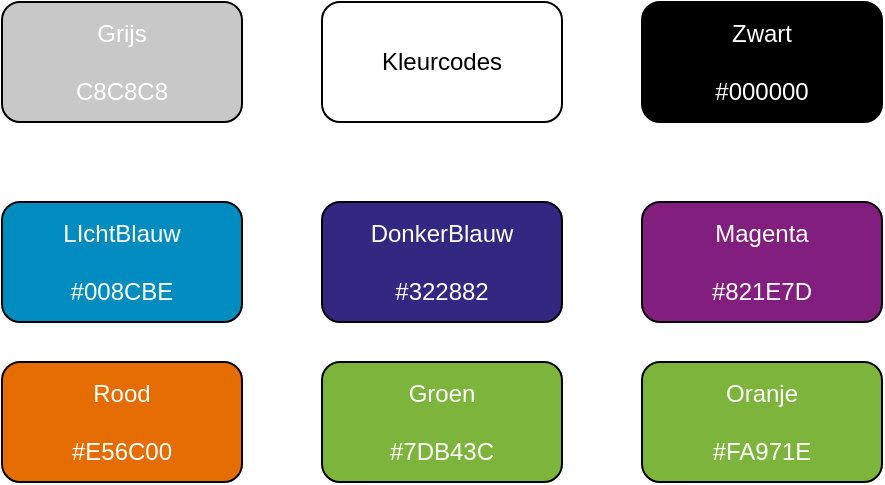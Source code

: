 <mxfile version="24.5.4" type="github">
  <diagram id="3228e29e-7158-1315-38df-8450db1d8a1d" name="Page-1">
    <mxGraphModel dx="1386" dy="759" grid="1" gridSize="10" guides="1" tooltips="1" connect="1" arrows="1" fold="1" page="1" pageScale="1" pageWidth="1169" pageHeight="827" background="none" math="0" shadow="0">
      <root>
        <mxCell id="0" />
        <mxCell id="1" parent="0" />
        <mxCell id="O1wtBWj5X4Myaa01LJPM-21653" value="&lt;font color=&quot;#ffffff&quot;&gt;LIchtBlauw&lt;/font&gt;&lt;div&gt;&lt;font color=&quot;#ffffff&quot;&gt;&lt;br&gt;&lt;/font&gt;&lt;div&gt;&lt;font color=&quot;#ffffff&quot;&gt;#008CBE&lt;/font&gt;&lt;br&gt;&lt;/div&gt;&lt;/div&gt;" style="rounded=1;whiteSpace=wrap;html=1;fillColor=#008CBE;" vertex="1" parent="1">
          <mxGeometry x="80" y="160" width="120" height="60" as="geometry" />
        </mxCell>
        <mxCell id="O1wtBWj5X4Myaa01LJPM-21654" value="&lt;div&gt;&lt;div&gt;&lt;font color=&quot;#ffffff&quot;&gt;DonkerBlauw&lt;/font&gt;&lt;/div&gt;&lt;/div&gt;&lt;div&gt;&lt;font color=&quot;#ffffff&quot;&gt;&lt;br&gt;&lt;/font&gt;&lt;/div&gt;&lt;div&gt;&lt;font color=&quot;#ffffff&quot;&gt;#322882&lt;br&gt;&lt;/font&gt;&lt;/div&gt;" style="rounded=1;whiteSpace=wrap;html=1;fillColor=#322882;" vertex="1" parent="1">
          <mxGeometry x="240" y="160" width="120" height="60" as="geometry" />
        </mxCell>
        <mxCell id="O1wtBWj5X4Myaa01LJPM-21655" value="&lt;div&gt;&lt;div&gt;&lt;font color=&quot;#ffffff&quot;&gt;Magenta&lt;/font&gt;&lt;/div&gt;&lt;/div&gt;&lt;div&gt;&lt;font color=&quot;#ffffff&quot;&gt;&lt;br&gt;&lt;/font&gt;&lt;/div&gt;&lt;div&gt;&lt;font color=&quot;#ffffff&quot;&gt;#821E7D&lt;/font&gt;&lt;br&gt;&lt;/div&gt;" style="rounded=1;whiteSpace=wrap;html=1;fillColor=#821E7D;" vertex="1" parent="1">
          <mxGeometry x="400" y="160" width="120" height="60" as="geometry" />
        </mxCell>
        <mxCell id="O1wtBWj5X4Myaa01LJPM-21656" value="&lt;div&gt;&lt;div&gt;&lt;font color=&quot;#ffffff&quot;&gt;Rood&lt;/font&gt;&lt;/div&gt;&lt;/div&gt;&lt;div&gt;&lt;font color=&quot;#ffffff&quot;&gt;&lt;br&gt;&lt;/font&gt;&lt;/div&gt;&lt;div&gt;&lt;span style=&quot;background-color: initial;&quot;&gt;&lt;font color=&quot;#ffffff&quot;&gt;#E56C00&lt;/font&gt;&lt;/span&gt;&lt;span style=&quot;background-color: initial; text-wrap: nowrap; color: rgba(0, 0, 0, 0); font-family: monospace; font-size: 0px; text-align: start;&quot;&gt;%3CmxGraphModel%3E%3Croot%3E%3CmxCell%20id%3D%220%22%2F%3E%3CmxCell%20id%3D%221%22%20parent%3D%220%22%2F%3E%3CmxCell%20id%3D%222%22%20value%3D%22%26lt%3Bfont%20color%3D%26quot%3B%23ffffff%26quot%3B%26gt%3BLIchtBlauw%26lt%3B%2Ffont%26gt%3B%26lt%3Bdiv%26gt%3B%26lt%3Bfont%20color%3D%26quot%3B%23ffffff%26quot%3B%26gt%3B%26lt%3Bbr%26gt%3B%26lt%3B%2Ffont%26gt%3B%26lt%3Bdiv%26gt%3B%26lt%3Bfont%20color%3D%26quot%3B%23ffffff%26quot%3B%26gt%3B%23008CBE%26lt%3B%2Ffont%26gt%3B%26lt%3Bbr%26gt%3B%26lt%3B%2Fdiv%26gt%3B%26lt%3B%2Fdiv%26gt%3B%22%20style%3D%22rounded%3D1%3BwhiteSpace%3Dwrap%3Bhtml%3D1%3BfillColor%3D%23008CBE%3B%22%20vertex%3D%221%22%20parent%3D%221%22%3E%3CmxGeometry%20x%3D%2240%22%20y%3D%2240%22%20width%3D%22120%22%20height%3D%2260%22%20as%3D%22geometry%22%2F%3E%3C%2FmxCell%3E%3C%2Froot%3E%3C%2FmxGraphModel%3E&lt;/span&gt;&lt;span style=&quot;background-color: initial; text-wrap: nowrap; font-size: 0px;&quot;&gt;&lt;font face=&quot;monospace&quot; color=&quot;rgba(0, 0, 0, 0)&quot;&gt;#E56C00&lt;/font&gt;&lt;/span&gt;&lt;span style=&quot;background-color: initial; text-wrap: nowrap; font-size: 0px;&quot;&gt;&lt;font face=&quot;monospace&quot; color=&quot;#ba0000&quot;&gt;#E56C00&lt;/font&gt;&lt;/span&gt;&lt;br&gt;&lt;/div&gt;" style="rounded=1;whiteSpace=wrap;html=1;fillColor=#E56C00;" vertex="1" parent="1">
          <mxGeometry x="80" y="240" width="120" height="60" as="geometry" />
        </mxCell>
        <mxCell id="O1wtBWj5X4Myaa01LJPM-21657" value="&lt;div&gt;&lt;div&gt;&lt;font color=&quot;#ffffff&quot;&gt;Groen&lt;/font&gt;&lt;/div&gt;&lt;/div&gt;&lt;div&gt;&lt;font color=&quot;#ffffff&quot;&gt;&lt;br&gt;&lt;/font&gt;&lt;/div&gt;&lt;div&gt;&lt;font color=&quot;#ffffff&quot;&gt;#&lt;/font&gt;&lt;span style=&quot;background-color: initial;&quot;&gt;&lt;font color=&quot;#ffffff&quot;&gt;7DB43C&lt;/font&gt;&lt;/span&gt;&lt;/div&gt;" style="rounded=1;whiteSpace=wrap;html=1;fillColor=#7DB43C;" vertex="1" parent="1">
          <mxGeometry x="240" y="240" width="120" height="60" as="geometry" />
        </mxCell>
        <mxCell id="O1wtBWj5X4Myaa01LJPM-21658" value="&lt;div&gt;&lt;div&gt;&lt;font color=&quot;#ffffff&quot;&gt;Grijs&lt;/font&gt;&lt;/div&gt;&lt;/div&gt;&lt;div&gt;&lt;font color=&quot;#ffffff&quot;&gt;&lt;br&gt;&lt;/font&gt;&lt;/div&gt;&lt;div&gt;&lt;font color=&quot;#ffffff&quot;&gt;C8C8C8&lt;br&gt;&lt;/font&gt;&lt;/div&gt;" style="rounded=1;whiteSpace=wrap;html=1;fillColor=#C8C8C8;" vertex="1" parent="1">
          <mxGeometry x="80" y="60" width="120" height="60" as="geometry" />
        </mxCell>
        <mxCell id="O1wtBWj5X4Myaa01LJPM-21659" value="&lt;div&gt;&lt;div&gt;&lt;font color=&quot;#ffffff&quot;&gt;Zwart&lt;/font&gt;&lt;/div&gt;&lt;/div&gt;&lt;div&gt;&lt;font color=&quot;#ffffff&quot;&gt;&lt;br&gt;&lt;/font&gt;&lt;/div&gt;&lt;div&gt;&lt;font color=&quot;#ffffff&quot;&gt;#000000&lt;/font&gt;&lt;/div&gt;" style="rounded=1;whiteSpace=wrap;html=1;fillColor=#000000;" vertex="1" parent="1">
          <mxGeometry x="400" y="60" width="120" height="60" as="geometry" />
        </mxCell>
        <mxCell id="O1wtBWj5X4Myaa01LJPM-21660" value="&lt;div&gt;&lt;div&gt;&lt;font color=&quot;#ffffff&quot;&gt;Oranje&lt;/font&gt;&lt;/div&gt;&lt;/div&gt;&lt;div&gt;&lt;font color=&quot;#ffffff&quot;&gt;&lt;br&gt;&lt;/font&gt;&lt;/div&gt;&lt;div&gt;&lt;font color=&quot;#ffffff&quot;&gt;#FA971E&lt;br&gt;&lt;/font&gt;&lt;/div&gt;" style="rounded=1;whiteSpace=wrap;html=1;fillColor=#7DB43C;" vertex="1" parent="1">
          <mxGeometry x="400" y="240" width="120" height="60" as="geometry" />
        </mxCell>
        <mxCell id="O1wtBWj5X4Myaa01LJPM-21662" value="Kleurcodes" style="rounded=1;whiteSpace=wrap;html=1;" vertex="1" parent="1">
          <mxGeometry x="240" y="60" width="120" height="60" as="geometry" />
        </mxCell>
      </root>
    </mxGraphModel>
  </diagram>
</mxfile>
